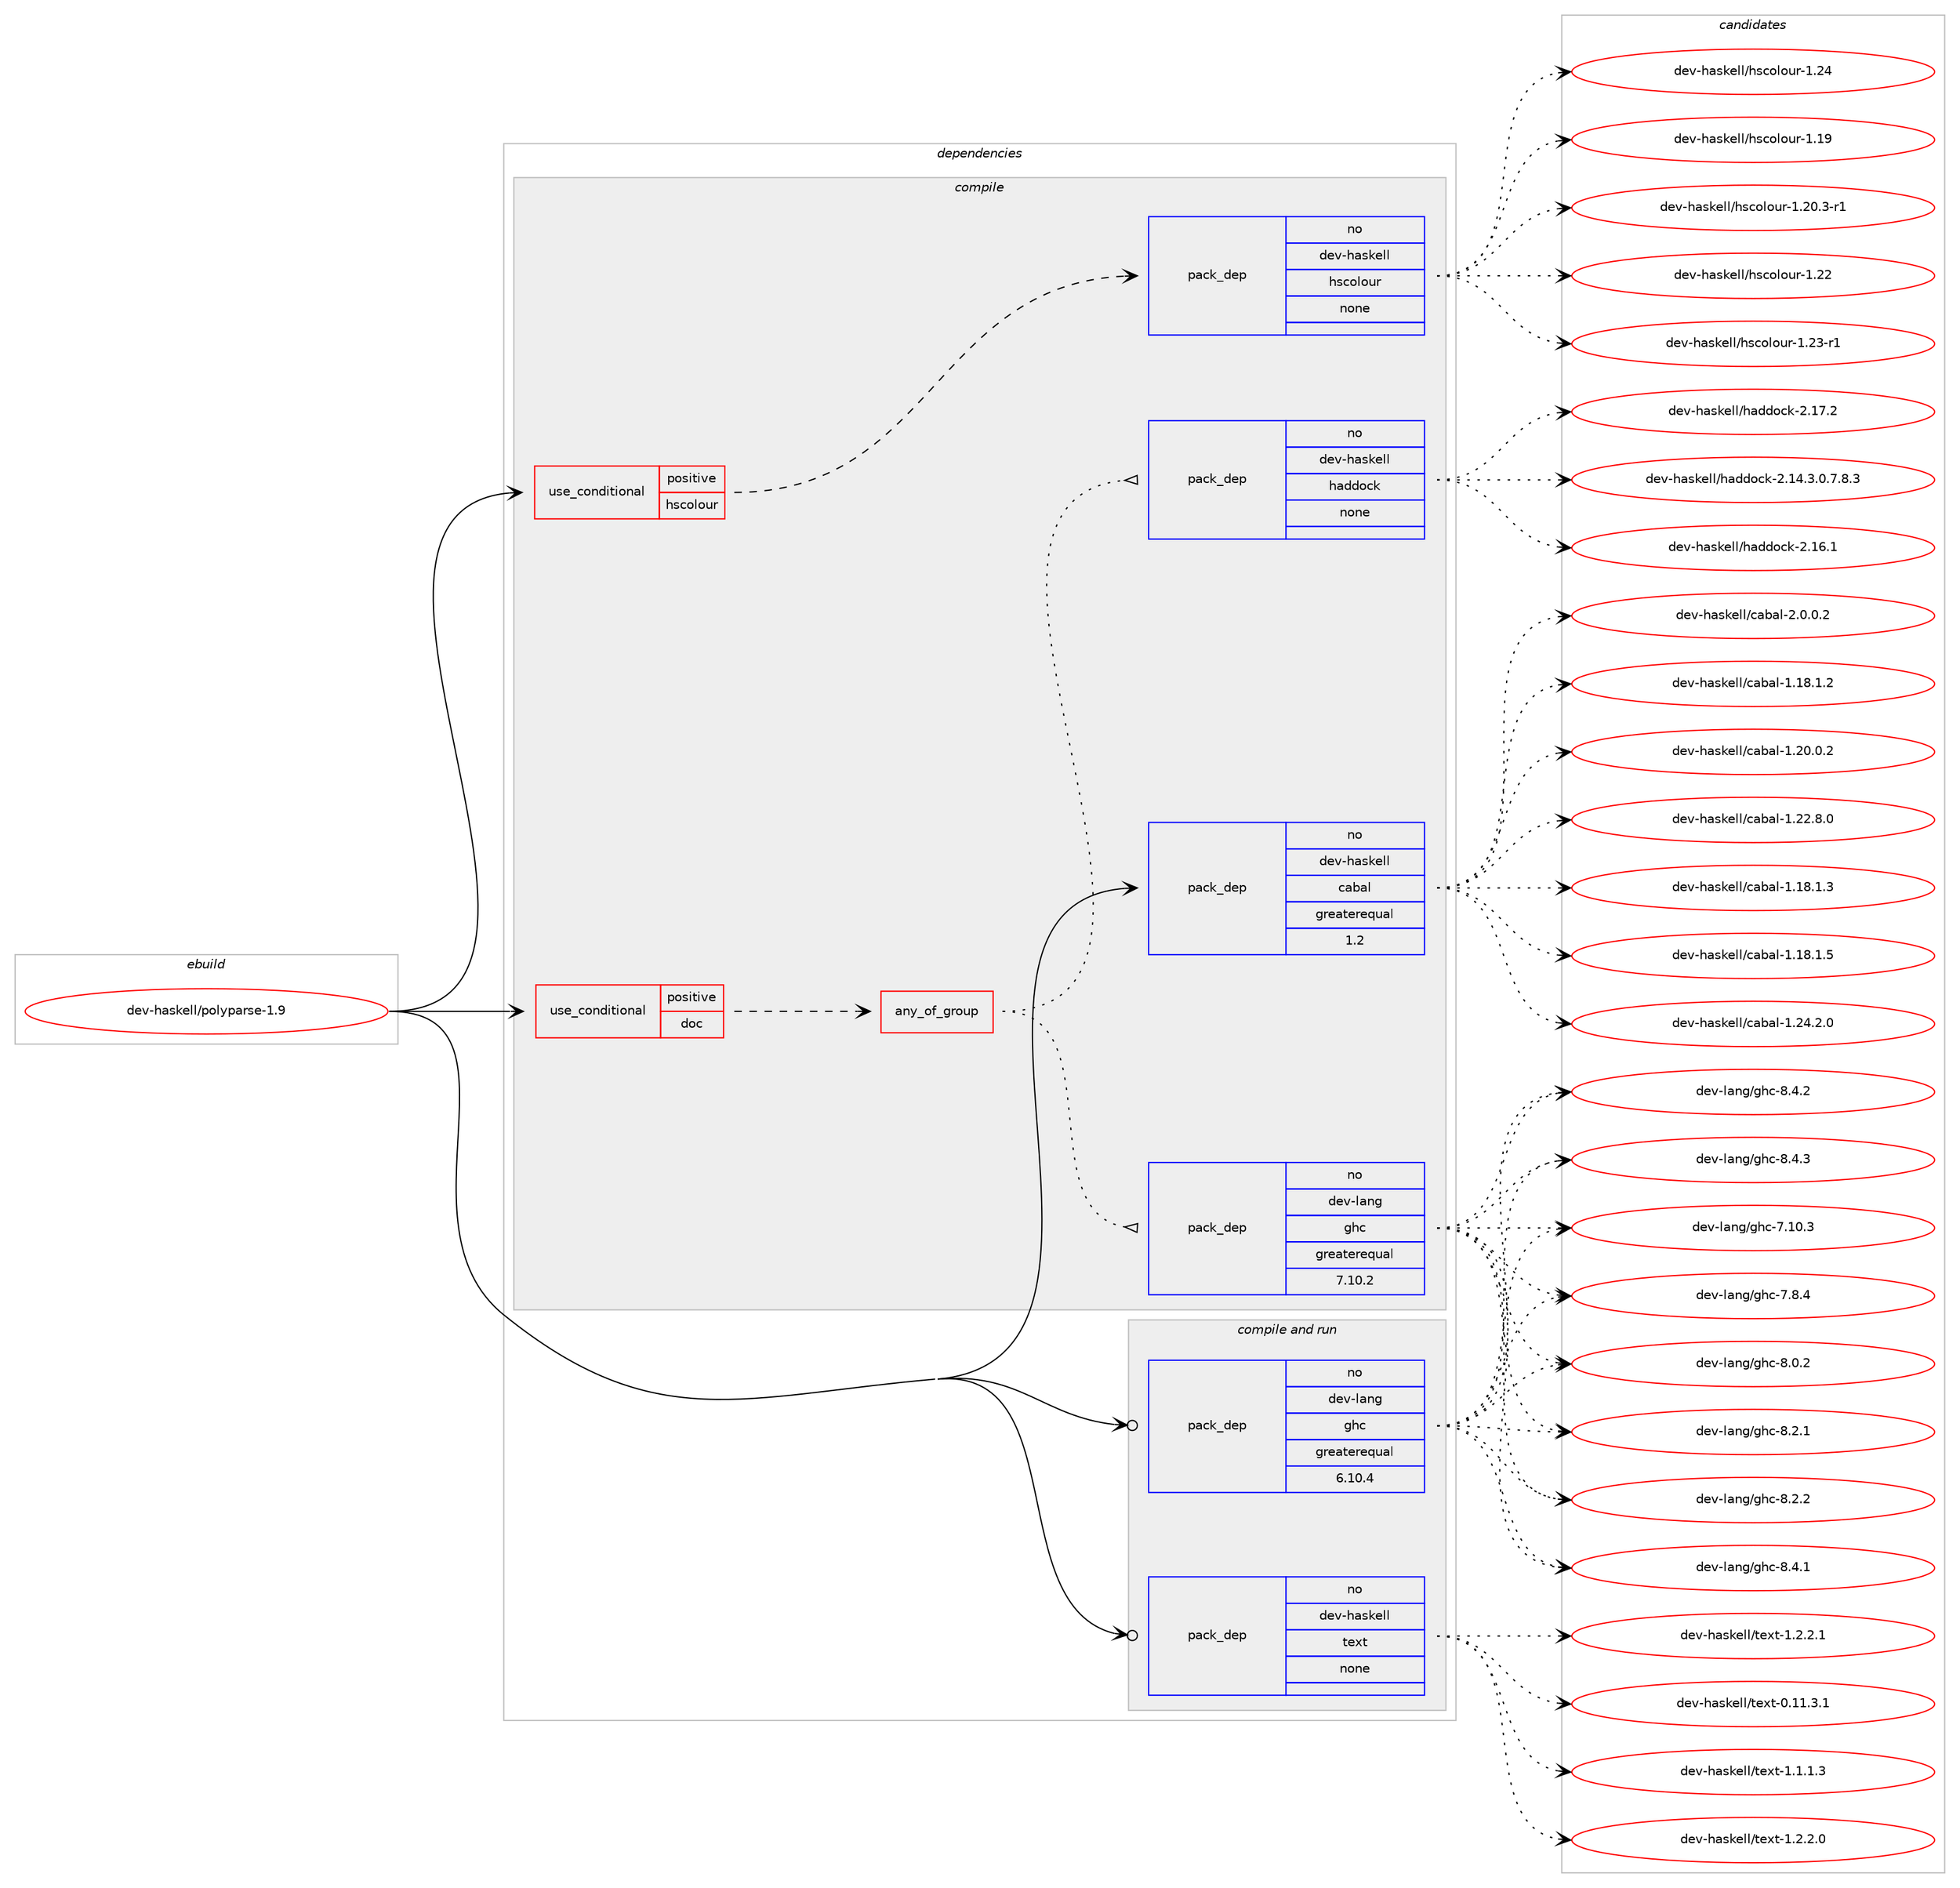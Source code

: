 digraph prolog {

# *************
# Graph options
# *************

newrank=true;
concentrate=true;
compound=true;
graph [rankdir=LR,fontname=Helvetica,fontsize=10,ranksep=1.5];#, ranksep=2.5, nodesep=0.2];
edge  [arrowhead=vee];
node  [fontname=Helvetica,fontsize=10];

# **********
# The ebuild
# **********

subgraph cluster_leftcol {
color=gray;
rank=same;
label=<<i>ebuild</i>>;
id [label="dev-haskell/polyparse-1.9", color=red, width=4, href="../dev-haskell/polyparse-1.9.svg"];
}

# ****************
# The dependencies
# ****************

subgraph cluster_midcol {
color=gray;
label=<<i>dependencies</i>>;
subgraph cluster_compile {
fillcolor="#eeeeee";
style=filled;
label=<<i>compile</i>>;
subgraph cond361053 {
dependency1341678 [label=<<TABLE BORDER="0" CELLBORDER="1" CELLSPACING="0" CELLPADDING="4"><TR><TD ROWSPAN="3" CELLPADDING="10">use_conditional</TD></TR><TR><TD>positive</TD></TR><TR><TD>doc</TD></TR></TABLE>>, shape=none, color=red];
subgraph any21390 {
dependency1341679 [label=<<TABLE BORDER="0" CELLBORDER="1" CELLSPACING="0" CELLPADDING="4"><TR><TD CELLPADDING="10">any_of_group</TD></TR></TABLE>>, shape=none, color=red];subgraph pack958683 {
dependency1341680 [label=<<TABLE BORDER="0" CELLBORDER="1" CELLSPACING="0" CELLPADDING="4" WIDTH="220"><TR><TD ROWSPAN="6" CELLPADDING="30">pack_dep</TD></TR><TR><TD WIDTH="110">no</TD></TR><TR><TD>dev-haskell</TD></TR><TR><TD>haddock</TD></TR><TR><TD>none</TD></TR><TR><TD></TD></TR></TABLE>>, shape=none, color=blue];
}
dependency1341679:e -> dependency1341680:w [weight=20,style="dotted",arrowhead="oinv"];
subgraph pack958684 {
dependency1341681 [label=<<TABLE BORDER="0" CELLBORDER="1" CELLSPACING="0" CELLPADDING="4" WIDTH="220"><TR><TD ROWSPAN="6" CELLPADDING="30">pack_dep</TD></TR><TR><TD WIDTH="110">no</TD></TR><TR><TD>dev-lang</TD></TR><TR><TD>ghc</TD></TR><TR><TD>greaterequal</TD></TR><TR><TD>7.10.2</TD></TR></TABLE>>, shape=none, color=blue];
}
dependency1341679:e -> dependency1341681:w [weight=20,style="dotted",arrowhead="oinv"];
}
dependency1341678:e -> dependency1341679:w [weight=20,style="dashed",arrowhead="vee"];
}
id:e -> dependency1341678:w [weight=20,style="solid",arrowhead="vee"];
subgraph cond361054 {
dependency1341682 [label=<<TABLE BORDER="0" CELLBORDER="1" CELLSPACING="0" CELLPADDING="4"><TR><TD ROWSPAN="3" CELLPADDING="10">use_conditional</TD></TR><TR><TD>positive</TD></TR><TR><TD>hscolour</TD></TR></TABLE>>, shape=none, color=red];
subgraph pack958685 {
dependency1341683 [label=<<TABLE BORDER="0" CELLBORDER="1" CELLSPACING="0" CELLPADDING="4" WIDTH="220"><TR><TD ROWSPAN="6" CELLPADDING="30">pack_dep</TD></TR><TR><TD WIDTH="110">no</TD></TR><TR><TD>dev-haskell</TD></TR><TR><TD>hscolour</TD></TR><TR><TD>none</TD></TR><TR><TD></TD></TR></TABLE>>, shape=none, color=blue];
}
dependency1341682:e -> dependency1341683:w [weight=20,style="dashed",arrowhead="vee"];
}
id:e -> dependency1341682:w [weight=20,style="solid",arrowhead="vee"];
subgraph pack958686 {
dependency1341684 [label=<<TABLE BORDER="0" CELLBORDER="1" CELLSPACING="0" CELLPADDING="4" WIDTH="220"><TR><TD ROWSPAN="6" CELLPADDING="30">pack_dep</TD></TR><TR><TD WIDTH="110">no</TD></TR><TR><TD>dev-haskell</TD></TR><TR><TD>cabal</TD></TR><TR><TD>greaterequal</TD></TR><TR><TD>1.2</TD></TR></TABLE>>, shape=none, color=blue];
}
id:e -> dependency1341684:w [weight=20,style="solid",arrowhead="vee"];
}
subgraph cluster_compileandrun {
fillcolor="#eeeeee";
style=filled;
label=<<i>compile and run</i>>;
subgraph pack958687 {
dependency1341685 [label=<<TABLE BORDER="0" CELLBORDER="1" CELLSPACING="0" CELLPADDING="4" WIDTH="220"><TR><TD ROWSPAN="6" CELLPADDING="30">pack_dep</TD></TR><TR><TD WIDTH="110">no</TD></TR><TR><TD>dev-haskell</TD></TR><TR><TD>text</TD></TR><TR><TD>none</TD></TR><TR><TD></TD></TR></TABLE>>, shape=none, color=blue];
}
id:e -> dependency1341685:w [weight=20,style="solid",arrowhead="odotvee"];
subgraph pack958688 {
dependency1341686 [label=<<TABLE BORDER="0" CELLBORDER="1" CELLSPACING="0" CELLPADDING="4" WIDTH="220"><TR><TD ROWSPAN="6" CELLPADDING="30">pack_dep</TD></TR><TR><TD WIDTH="110">no</TD></TR><TR><TD>dev-lang</TD></TR><TR><TD>ghc</TD></TR><TR><TD>greaterequal</TD></TR><TR><TD>6.10.4</TD></TR></TABLE>>, shape=none, color=blue];
}
id:e -> dependency1341686:w [weight=20,style="solid",arrowhead="odotvee"];
}
subgraph cluster_run {
fillcolor="#eeeeee";
style=filled;
label=<<i>run</i>>;
}
}

# **************
# The candidates
# **************

subgraph cluster_choices {
rank=same;
color=gray;
label=<<i>candidates</i>>;

subgraph choice958683 {
color=black;
nodesep=1;
choice1001011184510497115107101108108471049710010011199107455046495246514648465546564651 [label="dev-haskell/haddock-2.14.3.0.7.8.3", color=red, width=4,href="../dev-haskell/haddock-2.14.3.0.7.8.3.svg"];
choice100101118451049711510710110810847104971001001119910745504649544649 [label="dev-haskell/haddock-2.16.1", color=red, width=4,href="../dev-haskell/haddock-2.16.1.svg"];
choice100101118451049711510710110810847104971001001119910745504649554650 [label="dev-haskell/haddock-2.17.2", color=red, width=4,href="../dev-haskell/haddock-2.17.2.svg"];
dependency1341680:e -> choice1001011184510497115107101108108471049710010011199107455046495246514648465546564651:w [style=dotted,weight="100"];
dependency1341680:e -> choice100101118451049711510710110810847104971001001119910745504649544649:w [style=dotted,weight="100"];
dependency1341680:e -> choice100101118451049711510710110810847104971001001119910745504649554650:w [style=dotted,weight="100"];
}
subgraph choice958684 {
color=black;
nodesep=1;
choice1001011184510897110103471031049945554649484651 [label="dev-lang/ghc-7.10.3", color=red, width=4,href="../dev-lang/ghc-7.10.3.svg"];
choice10010111845108971101034710310499455546564652 [label="dev-lang/ghc-7.8.4", color=red, width=4,href="../dev-lang/ghc-7.8.4.svg"];
choice10010111845108971101034710310499455646484650 [label="dev-lang/ghc-8.0.2", color=red, width=4,href="../dev-lang/ghc-8.0.2.svg"];
choice10010111845108971101034710310499455646504649 [label="dev-lang/ghc-8.2.1", color=red, width=4,href="../dev-lang/ghc-8.2.1.svg"];
choice10010111845108971101034710310499455646504650 [label="dev-lang/ghc-8.2.2", color=red, width=4,href="../dev-lang/ghc-8.2.2.svg"];
choice10010111845108971101034710310499455646524649 [label="dev-lang/ghc-8.4.1", color=red, width=4,href="../dev-lang/ghc-8.4.1.svg"];
choice10010111845108971101034710310499455646524650 [label="dev-lang/ghc-8.4.2", color=red, width=4,href="../dev-lang/ghc-8.4.2.svg"];
choice10010111845108971101034710310499455646524651 [label="dev-lang/ghc-8.4.3", color=red, width=4,href="../dev-lang/ghc-8.4.3.svg"];
dependency1341681:e -> choice1001011184510897110103471031049945554649484651:w [style=dotted,weight="100"];
dependency1341681:e -> choice10010111845108971101034710310499455546564652:w [style=dotted,weight="100"];
dependency1341681:e -> choice10010111845108971101034710310499455646484650:w [style=dotted,weight="100"];
dependency1341681:e -> choice10010111845108971101034710310499455646504649:w [style=dotted,weight="100"];
dependency1341681:e -> choice10010111845108971101034710310499455646504650:w [style=dotted,weight="100"];
dependency1341681:e -> choice10010111845108971101034710310499455646524649:w [style=dotted,weight="100"];
dependency1341681:e -> choice10010111845108971101034710310499455646524650:w [style=dotted,weight="100"];
dependency1341681:e -> choice10010111845108971101034710310499455646524651:w [style=dotted,weight="100"];
}
subgraph choice958685 {
color=black;
nodesep=1;
choice100101118451049711510710110810847104115991111081111171144549464957 [label="dev-haskell/hscolour-1.19", color=red, width=4,href="../dev-haskell/hscolour-1.19.svg"];
choice10010111845104971151071011081084710411599111108111117114454946504846514511449 [label="dev-haskell/hscolour-1.20.3-r1", color=red, width=4,href="../dev-haskell/hscolour-1.20.3-r1.svg"];
choice100101118451049711510710110810847104115991111081111171144549465050 [label="dev-haskell/hscolour-1.22", color=red, width=4,href="../dev-haskell/hscolour-1.22.svg"];
choice1001011184510497115107101108108471041159911110811111711445494650514511449 [label="dev-haskell/hscolour-1.23-r1", color=red, width=4,href="../dev-haskell/hscolour-1.23-r1.svg"];
choice100101118451049711510710110810847104115991111081111171144549465052 [label="dev-haskell/hscolour-1.24", color=red, width=4,href="../dev-haskell/hscolour-1.24.svg"];
dependency1341683:e -> choice100101118451049711510710110810847104115991111081111171144549464957:w [style=dotted,weight="100"];
dependency1341683:e -> choice10010111845104971151071011081084710411599111108111117114454946504846514511449:w [style=dotted,weight="100"];
dependency1341683:e -> choice100101118451049711510710110810847104115991111081111171144549465050:w [style=dotted,weight="100"];
dependency1341683:e -> choice1001011184510497115107101108108471041159911110811111711445494650514511449:w [style=dotted,weight="100"];
dependency1341683:e -> choice100101118451049711510710110810847104115991111081111171144549465052:w [style=dotted,weight="100"];
}
subgraph choice958686 {
color=black;
nodesep=1;
choice10010111845104971151071011081084799979897108454946495646494650 [label="dev-haskell/cabal-1.18.1.2", color=red, width=4,href="../dev-haskell/cabal-1.18.1.2.svg"];
choice10010111845104971151071011081084799979897108454946495646494651 [label="dev-haskell/cabal-1.18.1.3", color=red, width=4,href="../dev-haskell/cabal-1.18.1.3.svg"];
choice10010111845104971151071011081084799979897108454946495646494653 [label="dev-haskell/cabal-1.18.1.5", color=red, width=4,href="../dev-haskell/cabal-1.18.1.5.svg"];
choice10010111845104971151071011081084799979897108454946504846484650 [label="dev-haskell/cabal-1.20.0.2", color=red, width=4,href="../dev-haskell/cabal-1.20.0.2.svg"];
choice10010111845104971151071011081084799979897108454946505046564648 [label="dev-haskell/cabal-1.22.8.0", color=red, width=4,href="../dev-haskell/cabal-1.22.8.0.svg"];
choice10010111845104971151071011081084799979897108454946505246504648 [label="dev-haskell/cabal-1.24.2.0", color=red, width=4,href="../dev-haskell/cabal-1.24.2.0.svg"];
choice100101118451049711510710110810847999798971084550464846484650 [label="dev-haskell/cabal-2.0.0.2", color=red, width=4,href="../dev-haskell/cabal-2.0.0.2.svg"];
dependency1341684:e -> choice10010111845104971151071011081084799979897108454946495646494650:w [style=dotted,weight="100"];
dependency1341684:e -> choice10010111845104971151071011081084799979897108454946495646494651:w [style=dotted,weight="100"];
dependency1341684:e -> choice10010111845104971151071011081084799979897108454946495646494653:w [style=dotted,weight="100"];
dependency1341684:e -> choice10010111845104971151071011081084799979897108454946504846484650:w [style=dotted,weight="100"];
dependency1341684:e -> choice10010111845104971151071011081084799979897108454946505046564648:w [style=dotted,weight="100"];
dependency1341684:e -> choice10010111845104971151071011081084799979897108454946505246504648:w [style=dotted,weight="100"];
dependency1341684:e -> choice100101118451049711510710110810847999798971084550464846484650:w [style=dotted,weight="100"];
}
subgraph choice958687 {
color=black;
nodesep=1;
choice100101118451049711510710110810847116101120116454846494946514649 [label="dev-haskell/text-0.11.3.1", color=red, width=4,href="../dev-haskell/text-0.11.3.1.svg"];
choice1001011184510497115107101108108471161011201164549464946494651 [label="dev-haskell/text-1.1.1.3", color=red, width=4,href="../dev-haskell/text-1.1.1.3.svg"];
choice1001011184510497115107101108108471161011201164549465046504648 [label="dev-haskell/text-1.2.2.0", color=red, width=4,href="../dev-haskell/text-1.2.2.0.svg"];
choice1001011184510497115107101108108471161011201164549465046504649 [label="dev-haskell/text-1.2.2.1", color=red, width=4,href="../dev-haskell/text-1.2.2.1.svg"];
dependency1341685:e -> choice100101118451049711510710110810847116101120116454846494946514649:w [style=dotted,weight="100"];
dependency1341685:e -> choice1001011184510497115107101108108471161011201164549464946494651:w [style=dotted,weight="100"];
dependency1341685:e -> choice1001011184510497115107101108108471161011201164549465046504648:w [style=dotted,weight="100"];
dependency1341685:e -> choice1001011184510497115107101108108471161011201164549465046504649:w [style=dotted,weight="100"];
}
subgraph choice958688 {
color=black;
nodesep=1;
choice1001011184510897110103471031049945554649484651 [label="dev-lang/ghc-7.10.3", color=red, width=4,href="../dev-lang/ghc-7.10.3.svg"];
choice10010111845108971101034710310499455546564652 [label="dev-lang/ghc-7.8.4", color=red, width=4,href="../dev-lang/ghc-7.8.4.svg"];
choice10010111845108971101034710310499455646484650 [label="dev-lang/ghc-8.0.2", color=red, width=4,href="../dev-lang/ghc-8.0.2.svg"];
choice10010111845108971101034710310499455646504649 [label="dev-lang/ghc-8.2.1", color=red, width=4,href="../dev-lang/ghc-8.2.1.svg"];
choice10010111845108971101034710310499455646504650 [label="dev-lang/ghc-8.2.2", color=red, width=4,href="../dev-lang/ghc-8.2.2.svg"];
choice10010111845108971101034710310499455646524649 [label="dev-lang/ghc-8.4.1", color=red, width=4,href="../dev-lang/ghc-8.4.1.svg"];
choice10010111845108971101034710310499455646524650 [label="dev-lang/ghc-8.4.2", color=red, width=4,href="../dev-lang/ghc-8.4.2.svg"];
choice10010111845108971101034710310499455646524651 [label="dev-lang/ghc-8.4.3", color=red, width=4,href="../dev-lang/ghc-8.4.3.svg"];
dependency1341686:e -> choice1001011184510897110103471031049945554649484651:w [style=dotted,weight="100"];
dependency1341686:e -> choice10010111845108971101034710310499455546564652:w [style=dotted,weight="100"];
dependency1341686:e -> choice10010111845108971101034710310499455646484650:w [style=dotted,weight="100"];
dependency1341686:e -> choice10010111845108971101034710310499455646504649:w [style=dotted,weight="100"];
dependency1341686:e -> choice10010111845108971101034710310499455646504650:w [style=dotted,weight="100"];
dependency1341686:e -> choice10010111845108971101034710310499455646524649:w [style=dotted,weight="100"];
dependency1341686:e -> choice10010111845108971101034710310499455646524650:w [style=dotted,weight="100"];
dependency1341686:e -> choice10010111845108971101034710310499455646524651:w [style=dotted,weight="100"];
}
}

}
